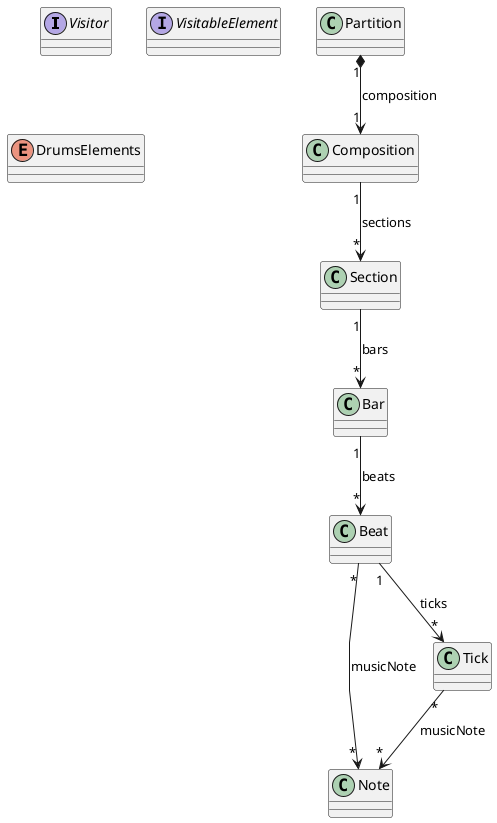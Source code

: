@startuml
skinparam linetype polyline


Interface Visitor{
}
Interface VisitableElement{
}

class Partition {
}

' Tracks
class Note {
}

' TemporalGrid
class Composition {
}
class Section {
}
class Bar {
}
class Beat {
}
class Tick {
}



' Enum Declaration
enum DrumsElements {

}

' All attributes

Partition "1" *--> "1" Composition : composition


' Grid
Composition "1" --> "*" Section : sections
Section "1" --> "*" Bar : bars
Bar "1" --> "*" Beat : beats
Beat "1" --> "*" Tick : ticks
Beat "*" --> "*" Note : musicNote
Tick "*" --> "*" Note : musicNote

@enduml